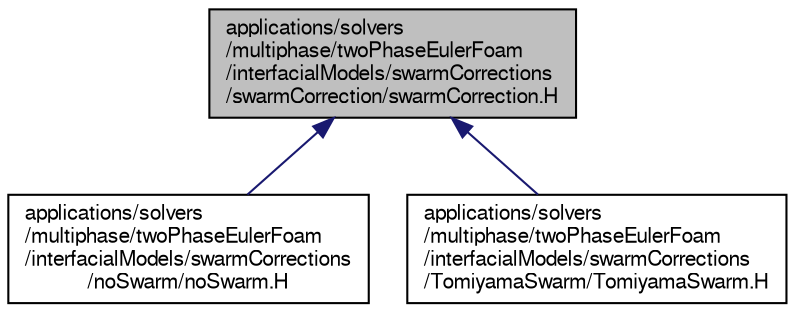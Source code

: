 digraph "applications/solvers/multiphase/twoPhaseEulerFoam/interfacialModels/swarmCorrections/swarmCorrection/swarmCorrection.H"
{
  bgcolor="transparent";
  edge [fontname="FreeSans",fontsize="10",labelfontname="FreeSans",labelfontsize="10"];
  node [fontname="FreeSans",fontsize="10",shape=record];
  Node300 [label="applications/solvers\l/multiphase/twoPhaseEulerFoam\l/interfacialModels/swarmCorrections\l/swarmCorrection/swarmCorrection.H",height=0.2,width=0.4,color="black", fillcolor="grey75", style="filled", fontcolor="black"];
  Node300 -> Node301 [dir="back",color="midnightblue",fontsize="10",style="solid",fontname="FreeSans"];
  Node301 [label="applications/solvers\l/multiphase/twoPhaseEulerFoam\l/interfacialModels/swarmCorrections\l/noSwarm/noSwarm.H",height=0.2,width=0.4,color="black",URL="$a20690.html"];
  Node300 -> Node302 [dir="back",color="midnightblue",fontsize="10",style="solid",fontname="FreeSans"];
  Node302 [label="applications/solvers\l/multiphase/twoPhaseEulerFoam\l/interfacialModels/swarmCorrections\l/TomiyamaSwarm/TomiyamaSwarm.H",height=0.2,width=0.4,color="black",URL="$a20705.html"];
}
